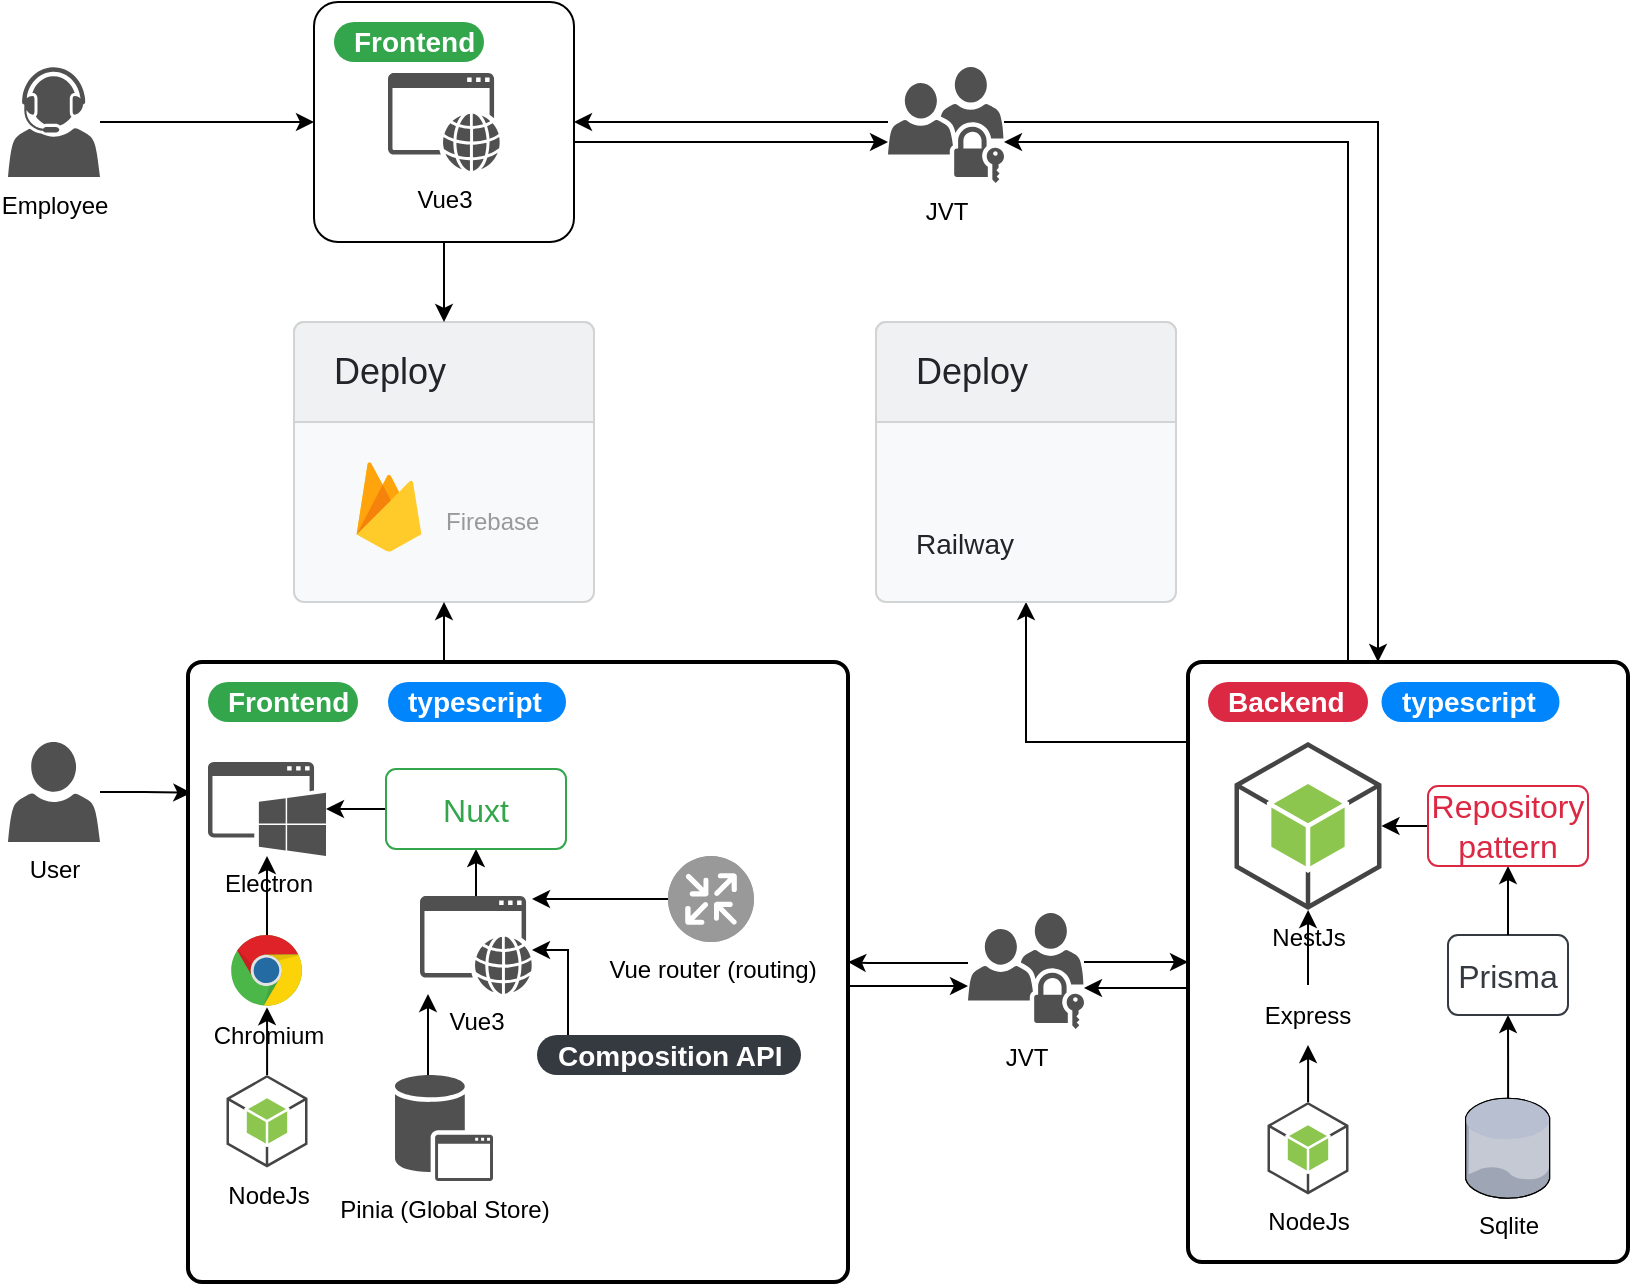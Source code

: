 <mxfile version="21.8.2" type="github">
  <diagram name="Страница — 1" id="duRDpsbKatkZgcwa1Jzg">
    <mxGraphModel dx="2390" dy="1313" grid="1" gridSize="10" guides="1" tooltips="1" connect="1" arrows="1" fold="1" page="1" pageScale="1" pageWidth="827" pageHeight="1169" math="0" shadow="0">
      <root>
        <mxCell id="0" />
        <mxCell id="1" parent="0" />
        <mxCell id="LBGYWJF3x9swijAIJLA3-34" value="" style="edgeStyle=orthogonalEdgeStyle;rounded=0;orthogonalLoop=1;jettySize=auto;html=1;entryX=0.005;entryY=0.211;entryDx=0;entryDy=0;entryPerimeter=0;" parent="1" source="LBGYWJF3x9swijAIJLA3-21" target="LBGYWJF3x9swijAIJLA3-29" edge="1">
          <mxGeometry relative="1" as="geometry">
            <Array as="points" />
          </mxGeometry>
        </mxCell>
        <mxCell id="LBGYWJF3x9swijAIJLA3-21" value="User" style="sketch=0;pointerEvents=1;shadow=0;dashed=0;html=1;strokeColor=none;fillColor=#505050;labelPosition=center;verticalLabelPosition=bottom;verticalAlign=top;outlineConnect=0;align=center;shape=mxgraph.office.users.user;" parent="1" vertex="1">
          <mxGeometry x="10" y="570" width="46" height="50" as="geometry" />
        </mxCell>
        <mxCell id="LBGYWJF3x9swijAIJLA3-65" style="edgeStyle=orthogonalEdgeStyle;rounded=0;orthogonalLoop=1;jettySize=auto;html=1;" parent="1" source="LBGYWJF3x9swijAIJLA3-43" target="LBGYWJF3x9swijAIJLA3-61" edge="1">
          <mxGeometry relative="1" as="geometry">
            <Array as="points">
              <mxPoint x="519" y="570" />
            </Array>
          </mxGeometry>
        </mxCell>
        <mxCell id="LBGYWJF3x9swijAIJLA3-77" style="edgeStyle=orthogonalEdgeStyle;rounded=0;orthogonalLoop=1;jettySize=auto;html=1;" parent="1" source="LBGYWJF3x9swijAIJLA3-44" target="LBGYWJF3x9swijAIJLA3-66" edge="1">
          <mxGeometry relative="1" as="geometry" />
        </mxCell>
        <mxCell id="LBGYWJF3x9swijAIJLA3-44" value="Employee" style="sketch=0;pointerEvents=1;shadow=0;dashed=0;html=1;strokeColor=none;fillColor=#505050;labelPosition=center;verticalLabelPosition=bottom;verticalAlign=top;outlineConnect=0;align=center;shape=mxgraph.office.users.call_center_agent;" parent="1" vertex="1">
          <mxGeometry x="10" y="232.5" width="46" height="55" as="geometry" />
        </mxCell>
        <mxCell id="LBGYWJF3x9swijAIJLA3-58" style="edgeStyle=orthogonalEdgeStyle;rounded=0;orthogonalLoop=1;jettySize=auto;html=1;exitX=0;exitY=0.5;exitDx=0;exitDy=0;" parent="1" edge="1">
          <mxGeometry relative="1" as="geometry">
            <mxPoint x="490" y="680.5" as="sourcePoint" />
            <mxPoint x="430" y="680.008" as="targetPoint" />
            <Array as="points">
              <mxPoint x="440" y="680" />
            </Array>
          </mxGeometry>
        </mxCell>
        <mxCell id="LBGYWJF3x9swijAIJLA3-59" value="" style="html=1;shadow=0;dashed=0;shape=mxgraph.bootstrap.rrect;rSize=5;strokeColor=#D2D3D4;html=1;whiteSpace=wrap;fillColor=#F8F9FA;fontColor=#212529;verticalAlign=bottom;align=left;spacing=20;spacingBottom=0;fontSize=14;" parent="1" vertex="1">
          <mxGeometry x="153" y="360" width="150" height="140" as="geometry" />
        </mxCell>
        <mxCell id="LBGYWJF3x9swijAIJLA3-60" value="Deploy" style="html=1;shadow=0;dashed=0;shape=mxgraph.bootstrap.topButton;rSize=5;perimeter=none;whiteSpace=wrap;fillColor=#F0F1F2;strokeColor=#D2D3D4;fontColor=#212529;resizeWidth=1;fontSize=18;align=left;spacing=20;" parent="LBGYWJF3x9swijAIJLA3-59" vertex="1">
          <mxGeometry width="150" height="50" relative="1" as="geometry" />
        </mxCell>
        <mxCell id="LBGYWJF3x9swijAIJLA3-48" value="Firebase" style="sketch=0;dashed=0;connectable=0;html=1;fillColor=#5184F3;strokeColor=none;shape=mxgraph.gcp2.firebase;part=1;labelPosition=right;verticalLabelPosition=middle;align=left;verticalAlign=middle;spacingLeft=5;fontColor=#999999;fontSize=12;" parent="LBGYWJF3x9swijAIJLA3-59" vertex="1">
          <mxGeometry x="31.3" y="70" width="32.4" height="45" as="geometry">
            <mxPoint x="5" y="7" as="offset" />
          </mxGeometry>
        </mxCell>
        <mxCell id="LBGYWJF3x9swijAIJLA3-61" value="Railway" style="html=1;shadow=0;dashed=0;shape=mxgraph.bootstrap.rrect;rSize=5;strokeColor=#D2D3D4;html=1;whiteSpace=wrap;fillColor=#F8F9FA;fontColor=#212529;verticalAlign=bottom;align=left;spacing=20;spacingBottom=0;fontSize=14;" parent="1" vertex="1">
          <mxGeometry x="444" y="360" width="150" height="140" as="geometry" />
        </mxCell>
        <mxCell id="LBGYWJF3x9swijAIJLA3-62" value="Deploy" style="html=1;shadow=0;dashed=0;shape=mxgraph.bootstrap.topButton;rSize=5;perimeter=none;whiteSpace=wrap;fillColor=#F0F1F2;strokeColor=#D2D3D4;fontColor=#212529;resizeWidth=1;fontSize=18;align=left;spacing=20;" parent="LBGYWJF3x9swijAIJLA3-61" vertex="1">
          <mxGeometry width="150" height="50" relative="1" as="geometry" />
        </mxCell>
        <mxCell id="LBGYWJF3x9swijAIJLA3-64" style="edgeStyle=orthogonalEdgeStyle;rounded=0;orthogonalLoop=1;jettySize=auto;html=1;" parent="1" source="LBGYWJF3x9swijAIJLA3-25" target="LBGYWJF3x9swijAIJLA3-59" edge="1">
          <mxGeometry relative="1" as="geometry" />
        </mxCell>
        <mxCell id="LBGYWJF3x9swijAIJLA3-74" value="" style="group" parent="1" vertex="1" connectable="0">
          <mxGeometry x="163" y="200" width="130" height="120" as="geometry" />
        </mxCell>
        <mxCell id="LBGYWJF3x9swijAIJLA3-66" value="" style="rounded=1;arcSize=10;whiteSpace=wrap;html=1;align=center;" parent="LBGYWJF3x9swijAIJLA3-74" vertex="1">
          <mxGeometry width="130" height="120" as="geometry" />
        </mxCell>
        <mxCell id="LBGYWJF3x9swijAIJLA3-69" value="Vue3" style="sketch=0;pointerEvents=1;shadow=0;dashed=0;html=1;strokeColor=none;fillColor=#505050;labelPosition=center;verticalLabelPosition=bottom;verticalAlign=top;outlineConnect=0;align=center;shape=mxgraph.office.concepts.application_web;" parent="LBGYWJF3x9swijAIJLA3-74" vertex="1">
          <mxGeometry x="37" y="35.5" width="56" height="49" as="geometry" />
        </mxCell>
        <mxCell id="LBGYWJF3x9swijAIJLA3-72" value="Frontend" style="rounded=1;whiteSpace=wrap;html=1;arcSize=50;strokeColor=none;strokeWidth=1;fillColor=#33A64C;fontColor=#FFFFFF;whiteSpace=wrap;align=left;verticalAlign=middle;spacingLeft=0;fontStyle=1;fontSize=14;spacing=10;" parent="LBGYWJF3x9swijAIJLA3-74" vertex="1">
          <mxGeometry x="10" y="10" width="75" height="20" as="geometry" />
        </mxCell>
        <mxCell id="LBGYWJF3x9swijAIJLA3-76" style="edgeStyle=orthogonalEdgeStyle;rounded=0;orthogonalLoop=1;jettySize=auto;html=1;" parent="1" source="LBGYWJF3x9swijAIJLA3-66" target="LBGYWJF3x9swijAIJLA3-59" edge="1">
          <mxGeometry relative="1" as="geometry" />
        </mxCell>
        <mxCell id="LBGYWJF3x9swijAIJLA3-78" style="edgeStyle=orthogonalEdgeStyle;rounded=0;orthogonalLoop=1;jettySize=auto;html=1;" parent="1" source="LBGYWJF3x9swijAIJLA3-80" target="LBGYWJF3x9swijAIJLA3-43" edge="1">
          <mxGeometry relative="1" as="geometry">
            <Array as="points">
              <mxPoint x="695" y="260" />
            </Array>
          </mxGeometry>
        </mxCell>
        <mxCell id="LBGYWJF3x9swijAIJLA3-79" style="edgeStyle=orthogonalEdgeStyle;rounded=0;orthogonalLoop=1;jettySize=auto;html=1;" parent="1" source="LBGYWJF3x9swijAIJLA3-80" target="LBGYWJF3x9swijAIJLA3-66" edge="1">
          <mxGeometry relative="1" as="geometry">
            <Array as="points">
              <mxPoint x="350" y="260" />
              <mxPoint x="350" y="260" />
            </Array>
          </mxGeometry>
        </mxCell>
        <mxCell id="LBGYWJF3x9swijAIJLA3-29" value="" style="rounded=1;whiteSpace=wrap;html=1;absoluteArcSize=1;arcSize=14;strokeWidth=2;" parent="1" vertex="1">
          <mxGeometry x="100" y="530" width="330" height="310" as="geometry" />
        </mxCell>
        <mxCell id="LBGYWJF3x9swijAIJLA3-104" style="edgeStyle=orthogonalEdgeStyle;rounded=0;orthogonalLoop=1;jettySize=auto;html=1;" parent="1" source="LBGYWJF3x9swijAIJLA3-25" target="LBGYWJF3x9swijAIJLA3-103" edge="1">
          <mxGeometry relative="1" as="geometry" />
        </mxCell>
        <mxCell id="LBGYWJF3x9swijAIJLA3-25" value="Vue3" style="sketch=0;pointerEvents=1;shadow=0;dashed=0;html=1;strokeColor=none;fillColor=#505050;labelPosition=center;verticalLabelPosition=bottom;verticalAlign=top;outlineConnect=0;align=center;shape=mxgraph.office.concepts.application_web;" parent="1" vertex="1">
          <mxGeometry x="216" y="647" width="56" height="49" as="geometry" />
        </mxCell>
        <mxCell id="LBGYWJF3x9swijAIJLA3-26" value="Electron" style="sketch=0;pointerEvents=1;shadow=0;dashed=0;html=1;strokeColor=none;fillColor=#505050;labelPosition=center;verticalLabelPosition=bottom;verticalAlign=top;outlineConnect=0;align=center;shape=mxgraph.office.concepts.application_windows;" parent="1" vertex="1">
          <mxGeometry x="110" y="580" width="59" height="47" as="geometry" />
        </mxCell>
        <mxCell id="LBGYWJF3x9swijAIJLA3-30" value="Frontend" style="rounded=1;whiteSpace=wrap;html=1;arcSize=50;strokeColor=none;strokeWidth=1;fillColor=#33A64C;fontColor=#FFFFFF;whiteSpace=wrap;align=left;verticalAlign=middle;spacingLeft=0;fontStyle=1;fontSize=14;spacing=10;" parent="1" vertex="1">
          <mxGeometry x="110" y="540" width="75" height="20" as="geometry" />
        </mxCell>
        <mxCell id="LBGYWJF3x9swijAIJLA3-98" style="edgeStyle=orthogonalEdgeStyle;rounded=0;orthogonalLoop=1;jettySize=auto;html=1;" parent="1" source="LBGYWJF3x9swijAIJLA3-82" target="LBGYWJF3x9swijAIJLA3-25" edge="1">
          <mxGeometry relative="1" as="geometry">
            <Array as="points">
              <mxPoint x="220" y="730" />
              <mxPoint x="220" y="730" />
            </Array>
          </mxGeometry>
        </mxCell>
        <mxCell id="LBGYWJF3x9swijAIJLA3-82" value="Pinia (Global Store)" style="sketch=0;shadow=0;dashed=0;html=1;strokeColor=none;fillColor=#505050;labelPosition=center;verticalLabelPosition=bottom;verticalAlign=top;outlineConnect=0;align=center;shape=mxgraph.office.databases.application_store;" parent="1" vertex="1">
          <mxGeometry x="203.5" y="736.5" width="49" height="53" as="geometry" />
        </mxCell>
        <mxCell id="LBGYWJF3x9swijAIJLA3-99" style="edgeStyle=orthogonalEdgeStyle;rounded=0;orthogonalLoop=1;jettySize=auto;html=1;" parent="1" source="LBGYWJF3x9swijAIJLA3-83" target="LBGYWJF3x9swijAIJLA3-25" edge="1">
          <mxGeometry relative="1" as="geometry">
            <Array as="points">
              <mxPoint x="290" y="649" />
              <mxPoint x="290" y="649" />
            </Array>
          </mxGeometry>
        </mxCell>
        <mxCell id="LBGYWJF3x9swijAIJLA3-83" value="Vue router (routing)" style="fillColor=#999999;verticalLabelPosition=bottom;sketch=0;html=1;strokeColor=#ffffff;verticalAlign=top;align=center;points=[[0.145,0.145,0],[0.5,0,0],[0.855,0.145,0],[1,0.5,0],[0.855,0.855,0],[0.5,1,0],[0.145,0.855,0],[0,0.5,0]];pointerEvents=1;shape=mxgraph.cisco_safe.compositeIcon;bgIcon=ellipse;resIcon=mxgraph.cisco_safe.capability.routing;" parent="1" vertex="1">
          <mxGeometry x="340" y="627" width="43" height="43" as="geometry" />
        </mxCell>
        <mxCell id="LBGYWJF3x9swijAIJLA3-84" value="" style="edgeStyle=orthogonalEdgeStyle;rounded=0;orthogonalLoop=1;jettySize=auto;html=1;" parent="1" edge="1">
          <mxGeometry relative="1" as="geometry">
            <mxPoint x="430" y="692.0" as="sourcePoint" />
            <mxPoint x="490" y="692.0" as="targetPoint" />
            <Array as="points">
              <mxPoint x="450" y="692" />
              <mxPoint x="450" y="692" />
            </Array>
          </mxGeometry>
        </mxCell>
        <mxCell id="LBGYWJF3x9swijAIJLA3-110" style="edgeStyle=orthogonalEdgeStyle;rounded=0;orthogonalLoop=1;jettySize=auto;html=1;" parent="1" source="LBGYWJF3x9swijAIJLA3-81" target="LBGYWJF3x9swijAIJLA3-43" edge="1">
          <mxGeometry relative="1" as="geometry">
            <Array as="points">
              <mxPoint x="570" y="680" />
              <mxPoint x="570" y="680" />
            </Array>
          </mxGeometry>
        </mxCell>
        <mxCell id="LBGYWJF3x9swijAIJLA3-81" value="JVT" style="sketch=0;pointerEvents=1;shadow=0;dashed=0;html=1;strokeColor=none;fillColor=#505050;labelPosition=center;verticalLabelPosition=bottom;verticalAlign=top;outlineConnect=0;align=center;shape=mxgraph.office.users.universal_security_group;" parent="1" vertex="1">
          <mxGeometry x="490" y="655.55" width="58" height="58" as="geometry" />
        </mxCell>
        <mxCell id="LBGYWJF3x9swijAIJLA3-86" value="" style="edgeStyle=orthogonalEdgeStyle;rounded=0;orthogonalLoop=1;jettySize=auto;html=1;" parent="1" source="LBGYWJF3x9swijAIJLA3-66" target="LBGYWJF3x9swijAIJLA3-80" edge="1">
          <mxGeometry relative="1" as="geometry">
            <mxPoint x="293" y="260" as="sourcePoint" />
            <mxPoint x="695" y="540" as="targetPoint" />
            <Array as="points">
              <mxPoint x="360" y="270" />
              <mxPoint x="360" y="270" />
            </Array>
          </mxGeometry>
        </mxCell>
        <mxCell id="LBGYWJF3x9swijAIJLA3-87" value="" style="edgeStyle=orthogonalEdgeStyle;rounded=0;orthogonalLoop=1;jettySize=auto;html=1;" parent="1" source="LBGYWJF3x9swijAIJLA3-43" target="LBGYWJF3x9swijAIJLA3-80" edge="1">
          <mxGeometry relative="1" as="geometry">
            <mxPoint x="600" y="620" as="sourcePoint" />
            <mxPoint x="293" y="280" as="targetPoint" />
            <Array as="points">
              <mxPoint x="680" y="270" />
            </Array>
          </mxGeometry>
        </mxCell>
        <mxCell id="LBGYWJF3x9swijAIJLA3-80" value="JVT" style="sketch=0;pointerEvents=1;shadow=0;dashed=0;html=1;strokeColor=none;fillColor=#505050;labelPosition=center;verticalLabelPosition=bottom;verticalAlign=top;outlineConnect=0;align=center;shape=mxgraph.office.users.universal_security_group;" parent="1" vertex="1">
          <mxGeometry x="450" y="232.5" width="58" height="58" as="geometry" />
        </mxCell>
        <mxCell id="LBGYWJF3x9swijAIJLA3-89" style="edgeStyle=orthogonalEdgeStyle;rounded=0;orthogonalLoop=1;jettySize=auto;html=1;" parent="1" source="LBGYWJF3x9swijAIJLA3-112" target="LBGYWJF3x9swijAIJLA3-26" edge="1">
          <mxGeometry relative="1" as="geometry" />
        </mxCell>
        <mxCell id="LBGYWJF3x9swijAIJLA3-88" value="NodeJs&lt;br&gt;" style="outlineConnect=0;dashed=0;verticalLabelPosition=bottom;verticalAlign=top;align=center;html=1;shape=mxgraph.aws3.android;fillColor=#8CC64F;gradientColor=none;" parent="1" vertex="1">
          <mxGeometry x="119.25" y="736.5" width="40.5" height="46.29" as="geometry" />
        </mxCell>
        <mxCell id="LBGYWJF3x9swijAIJLA3-90" value="typescript" style="rounded=1;whiteSpace=wrap;html=1;arcSize=50;strokeColor=none;strokeWidth=1;fillColor=#0085FC;fontColor=#FFFFFF;whiteSpace=wrap;align=left;verticalAlign=middle;spacingLeft=0;fontStyle=1;fontSize=14;spacing=10;" parent="1" vertex="1">
          <mxGeometry x="200" y="540" width="89" height="20" as="geometry" />
        </mxCell>
        <mxCell id="LBGYWJF3x9swijAIJLA3-111" style="edgeStyle=orthogonalEdgeStyle;rounded=0;orthogonalLoop=1;jettySize=auto;html=1;" parent="1" source="LBGYWJF3x9swijAIJLA3-43" target="LBGYWJF3x9swijAIJLA3-81" edge="1">
          <mxGeometry relative="1" as="geometry">
            <Array as="points">
              <mxPoint x="590" y="693" />
              <mxPoint x="590" y="693" />
            </Array>
          </mxGeometry>
        </mxCell>
        <mxCell id="LBGYWJF3x9swijAIJLA3-43" value="" style="rounded=1;whiteSpace=wrap;html=1;absoluteArcSize=1;arcSize=14;strokeWidth=2;container=0;" parent="1" vertex="1">
          <mxGeometry x="600" y="530" width="220" height="300" as="geometry" />
        </mxCell>
        <mxCell id="LBGYWJF3x9swijAIJLA3-35" value="Backend" style="rounded=1;whiteSpace=wrap;html=1;arcSize=50;strokeColor=none;strokeWidth=1;fillColor=#DB2843;fontColor=#FFFFFF;whiteSpace=wrap;align=left;verticalAlign=middle;spacingLeft=0;fontStyle=1;fontSize=14;spacing=10;container=0;" parent="1" vertex="1">
          <mxGeometry x="610" y="540" width="80" height="20" as="geometry" />
        </mxCell>
        <mxCell id="LBGYWJF3x9swijAIJLA3-51" value="NestJs" style="outlineConnect=0;dashed=0;verticalLabelPosition=bottom;verticalAlign=top;align=center;html=1;shape=mxgraph.aws3.android;fillColor=#8CC64F;gradientColor=none;container=0;" parent="1" vertex="1">
          <mxGeometry x="623.25" y="570" width="73.5" height="84" as="geometry" />
        </mxCell>
        <mxCell id="LBGYWJF3x9swijAIJLA3-56" value="" style="edgeStyle=orthogonalEdgeStyle;rounded=0;orthogonalLoop=1;jettySize=auto;html=1;" parent="1" source="LBGYWJF3x9swijAIJLA3-108" target="LBGYWJF3x9swijAIJLA3-51" edge="1">
          <mxGeometry relative="1" as="geometry" />
        </mxCell>
        <mxCell id="LBGYWJF3x9swijAIJLA3-55" value="Sqlite" style="verticalLabelPosition=bottom;sketch=0;aspect=fixed;html=1;verticalAlign=top;strokeColor=none;align=center;outlineConnect=0;shape=mxgraph.citrix.database;container=0;" parent="1" vertex="1">
          <mxGeometry x="738.75" y="748.14" width="42.5" height="50" as="geometry" />
        </mxCell>
        <mxCell id="LBGYWJF3x9swijAIJLA3-92" value="typescript" style="rounded=1;whiteSpace=wrap;html=1;arcSize=50;strokeColor=none;strokeWidth=1;fillColor=#0085FC;fontColor=#FFFFFF;whiteSpace=wrap;align=left;verticalAlign=middle;spacingLeft=0;fontStyle=1;fontSize=14;spacing=10;container=0;" parent="1" vertex="1">
          <mxGeometry x="696.75" y="540" width="89" height="20" as="geometry" />
        </mxCell>
        <mxCell id="LBGYWJF3x9swijAIJLA3-96" style="edgeStyle=orthogonalEdgeStyle;rounded=0;orthogonalLoop=1;jettySize=auto;html=1;" parent="1" source="LBGYWJF3x9swijAIJLA3-94" target="LBGYWJF3x9swijAIJLA3-95" edge="1">
          <mxGeometry relative="1" as="geometry" />
        </mxCell>
        <mxCell id="LBGYWJF3x9swijAIJLA3-94" value="NodeJs&lt;br&gt;" style="outlineConnect=0;dashed=0;verticalLabelPosition=bottom;verticalAlign=top;align=center;html=1;shape=mxgraph.aws3.android;fillColor=#8CC64F;gradientColor=none;" parent="1" vertex="1">
          <mxGeometry x="639.75" y="750" width="40.5" height="46.29" as="geometry" />
        </mxCell>
        <mxCell id="LBGYWJF3x9swijAIJLA3-97" style="edgeStyle=orthogonalEdgeStyle;rounded=0;orthogonalLoop=1;jettySize=auto;html=1;" parent="1" source="LBGYWJF3x9swijAIJLA3-95" target="LBGYWJF3x9swijAIJLA3-51" edge="1">
          <mxGeometry relative="1" as="geometry" />
        </mxCell>
        <mxCell id="LBGYWJF3x9swijAIJLA3-95" value="Express" style="text;html=1;strokeColor=none;fillColor=none;align=center;verticalAlign=middle;whiteSpace=wrap;rounded=0;" parent="1" vertex="1">
          <mxGeometry x="630" y="691.5" width="60" height="30" as="geometry" />
        </mxCell>
        <mxCell id="LBGYWJF3x9swijAIJLA3-101" style="edgeStyle=orthogonalEdgeStyle;rounded=0;orthogonalLoop=1;jettySize=auto;html=1;" parent="1" source="LBGYWJF3x9swijAIJLA3-100" target="LBGYWJF3x9swijAIJLA3-25" edge="1">
          <mxGeometry relative="1" as="geometry">
            <Array as="points">
              <mxPoint x="290" y="674" />
            </Array>
          </mxGeometry>
        </mxCell>
        <mxCell id="LBGYWJF3x9swijAIJLA3-100" value="Composition API" style="rounded=1;whiteSpace=wrap;html=1;arcSize=50;strokeColor=none;strokeWidth=1;fillColor=#343A40;fontColor=#ffffff;whiteSpace=wrap;align=left;verticalAlign=middle;spacingLeft=0;fontStyle=1;fontSize=14;spacing=10;" parent="1" vertex="1">
          <mxGeometry x="274.5" y="716.5" width="132" height="20" as="geometry" />
        </mxCell>
        <mxCell id="LBGYWJF3x9swijAIJLA3-105" style="edgeStyle=orthogonalEdgeStyle;rounded=0;orthogonalLoop=1;jettySize=auto;html=1;" parent="1" source="LBGYWJF3x9swijAIJLA3-103" target="LBGYWJF3x9swijAIJLA3-26" edge="1">
          <mxGeometry relative="1" as="geometry" />
        </mxCell>
        <mxCell id="LBGYWJF3x9swijAIJLA3-103" value="Nuxt" style="html=1;shadow=0;dashed=0;shape=mxgraph.bootstrap.rrect;rSize=5;strokeColor=#33A64C;strokeWidth=1;fillColor=none;fontColor=#33A64C;whiteSpace=wrap;align=center;verticalAlign=middle;spacingLeft=0;fontStyle=0;fontSize=16;spacing=5;" parent="1" vertex="1">
          <mxGeometry x="199" y="583.5" width="90" height="40" as="geometry" />
        </mxCell>
        <mxCell id="LBGYWJF3x9swijAIJLA3-107" value="" style="edgeStyle=orthogonalEdgeStyle;rounded=0;orthogonalLoop=1;jettySize=auto;html=1;" parent="1" source="LBGYWJF3x9swijAIJLA3-55" target="LBGYWJF3x9swijAIJLA3-106" edge="1">
          <mxGeometry relative="1" as="geometry">
            <mxPoint x="870" y="612" as="sourcePoint" />
            <mxPoint x="697" y="612" as="targetPoint" />
          </mxGeometry>
        </mxCell>
        <mxCell id="LBGYWJF3x9swijAIJLA3-106" value="Prisma" style="html=1;shadow=0;dashed=0;shape=mxgraph.bootstrap.rrect;rSize=5;strokeColor=#343A40;strokeWidth=1;fillColor=none;fontColor=#343A40;whiteSpace=wrap;align=center;verticalAlign=middle;spacingLeft=0;fontStyle=0;fontSize=16;spacing=5;" parent="1" vertex="1">
          <mxGeometry x="730" y="666.5" width="60" height="40" as="geometry" />
        </mxCell>
        <mxCell id="LBGYWJF3x9swijAIJLA3-109" value="" style="edgeStyle=orthogonalEdgeStyle;rounded=0;orthogonalLoop=1;jettySize=auto;html=1;" parent="1" source="LBGYWJF3x9swijAIJLA3-106" target="LBGYWJF3x9swijAIJLA3-108" edge="1">
          <mxGeometry relative="1" as="geometry">
            <mxPoint x="786" y="612" as="sourcePoint" />
            <mxPoint x="697" y="612" as="targetPoint" />
          </mxGeometry>
        </mxCell>
        <mxCell id="LBGYWJF3x9swijAIJLA3-108" value="Repository pattern" style="html=1;shadow=0;dashed=0;shape=mxgraph.bootstrap.rrect;rSize=5;strokeColor=#DB2843;strokeWidth=1;fillColor=none;fontColor=#DB2843;whiteSpace=wrap;align=center;verticalAlign=middle;spacingLeft=0;fontStyle=0;fontSize=16;spacing=5;" parent="1" vertex="1">
          <mxGeometry x="720" y="592" width="80" height="40" as="geometry" />
        </mxCell>
        <mxCell id="LBGYWJF3x9swijAIJLA3-113" value="" style="edgeStyle=orthogonalEdgeStyle;rounded=0;orthogonalLoop=1;jettySize=auto;html=1;" parent="1" source="LBGYWJF3x9swijAIJLA3-88" target="LBGYWJF3x9swijAIJLA3-112" edge="1">
          <mxGeometry relative="1" as="geometry">
            <mxPoint x="140" y="737" as="sourcePoint" />
            <mxPoint x="140" y="627" as="targetPoint" />
          </mxGeometry>
        </mxCell>
        <mxCell id="LBGYWJF3x9swijAIJLA3-112" value="Chromium" style="dashed=0;outlineConnect=0;html=1;align=center;labelPosition=center;verticalLabelPosition=bottom;verticalAlign=top;shape=mxgraph.weblogos.chrome" parent="1" vertex="1">
          <mxGeometry x="121.6" y="666.5" width="35.8" height="36.09" as="geometry" />
        </mxCell>
      </root>
    </mxGraphModel>
  </diagram>
</mxfile>
